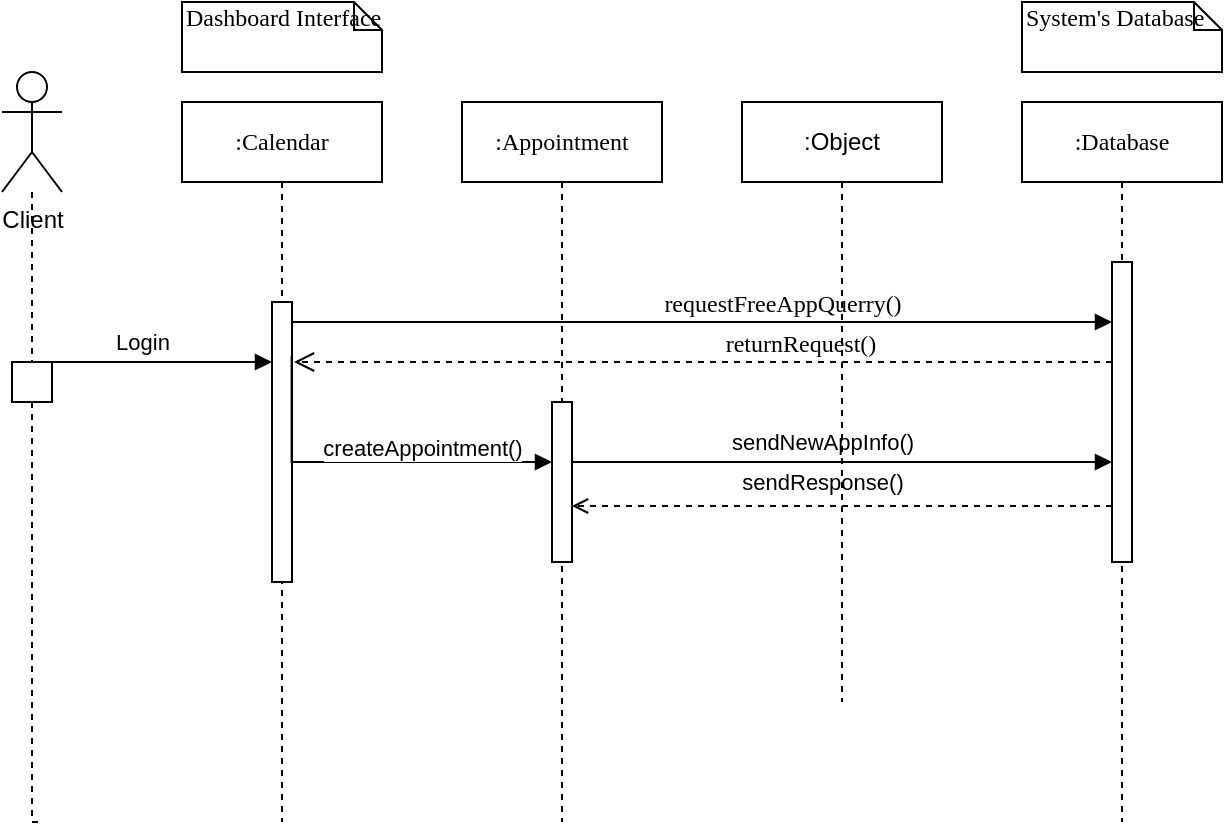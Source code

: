 <mxfile version="13.1.0" type="github">
  <diagram name="Page-1" id="13e1069c-82ec-6db2-03f1-153e76fe0fe0">
    <mxGraphModel dx="782" dy="431" grid="1" gridSize="10" guides="1" tooltips="1" connect="1" arrows="1" fold="1" page="1" pageScale="1" pageWidth="1100" pageHeight="850" background="#ffffff" math="0" shadow="0">
      <root>
        <mxCell id="0" />
        <mxCell id="1" parent="0" />
        <mxCell id="7baba1c4bc27f4b0-2" value=":Appointment" style="shape=umlLifeline;perimeter=lifelinePerimeter;whiteSpace=wrap;html=1;container=1;collapsible=0;recursiveResize=0;outlineConnect=0;rounded=0;shadow=0;comic=0;labelBackgroundColor=none;strokeWidth=1;fontFamily=Verdana;fontSize=12;align=center;" parent="1" vertex="1">
          <mxGeometry x="240" y="80" width="100" height="360" as="geometry" />
        </mxCell>
        <mxCell id="0YD5rK6Hw0J9yhyDsVtD-12" value="" style="html=1;points=[];perimeter=orthogonalPerimeter;rounded=0;shadow=0;comic=0;labelBackgroundColor=none;strokeWidth=1;fontFamily=Verdana;fontSize=12;align=center;" parent="7baba1c4bc27f4b0-2" vertex="1">
          <mxGeometry x="45" y="150" width="10" height="80" as="geometry" />
        </mxCell>
        <mxCell id="7baba1c4bc27f4b0-5" value=":Database" style="shape=umlLifeline;perimeter=lifelinePerimeter;whiteSpace=wrap;html=1;container=1;collapsible=0;recursiveResize=0;outlineConnect=0;rounded=0;shadow=0;comic=0;labelBackgroundColor=none;strokeWidth=1;fontFamily=Verdana;fontSize=12;align=center;" parent="1" vertex="1">
          <mxGeometry x="520" y="80" width="100" height="360" as="geometry" />
        </mxCell>
        <mxCell id="7baba1c4bc27f4b0-19" value="" style="html=1;points=[];perimeter=orthogonalPerimeter;rounded=0;shadow=0;comic=0;labelBackgroundColor=none;strokeWidth=1;fontFamily=Verdana;fontSize=12;align=center;" parent="7baba1c4bc27f4b0-5" vertex="1">
          <mxGeometry x="45" y="80" width="10" height="150" as="geometry" />
        </mxCell>
        <mxCell id="7baba1c4bc27f4b0-8" value=":Calendar" style="shape=umlLifeline;perimeter=lifelinePerimeter;whiteSpace=wrap;html=1;container=1;collapsible=0;recursiveResize=0;outlineConnect=0;rounded=0;shadow=0;comic=0;labelBackgroundColor=none;strokeWidth=1;fontFamily=Verdana;fontSize=12;align=center;glass=0;" parent="1" vertex="1">
          <mxGeometry x="100" y="80" width="100" height="360" as="geometry" />
        </mxCell>
        <mxCell id="7baba1c4bc27f4b0-9" value="" style="html=1;points=[];perimeter=orthogonalPerimeter;rounded=0;shadow=0;comic=0;labelBackgroundColor=none;strokeWidth=1;fontFamily=Verdana;fontSize=12;align=center;" parent="7baba1c4bc27f4b0-8" vertex="1">
          <mxGeometry x="45" y="100" width="10" height="140" as="geometry" />
        </mxCell>
        <mxCell id="7baba1c4bc27f4b0-21" value="returnRequest()" style="html=1;verticalAlign=bottom;endArrow=open;dashed=1;endSize=8;labelBackgroundColor=none;fontFamily=Verdana;fontSize=12;edgeStyle=elbowEdgeStyle;elbow=vertical;" parent="1" source="7baba1c4bc27f4b0-19" edge="1">
          <mxGeometry x="-0.234" relative="1" as="geometry">
            <mxPoint x="156" y="210" as="targetPoint" />
            <Array as="points">
              <mxPoint x="440" y="210" />
              <mxPoint x="700" y="260" />
            </Array>
            <mxPoint as="offset" />
          </mxGeometry>
        </mxCell>
        <mxCell id="7baba1c4bc27f4b0-11" value="requestFreeAppQuerry()" style="html=1;verticalAlign=bottom;endArrow=block;labelBackgroundColor=none;fontFamily=Verdana;fontSize=12;edgeStyle=elbowEdgeStyle;elbow=vertical;" parent="1" source="7baba1c4bc27f4b0-9" target="7baba1c4bc27f4b0-19" edge="1">
          <mxGeometry x="0.927" y="-150" relative="1" as="geometry">
            <mxPoint x="220" y="190" as="sourcePoint" />
            <Array as="points">
              <mxPoint x="550" y="190" />
            </Array>
            <mxPoint x="-150" y="-150" as="offset" />
          </mxGeometry>
        </mxCell>
        <mxCell id="7baba1c4bc27f4b0-40" value="Dashboard Interface" style="shape=note;whiteSpace=wrap;html=1;size=14;verticalAlign=top;align=left;spacingTop=-6;rounded=0;shadow=0;comic=0;labelBackgroundColor=none;strokeWidth=1;fontFamily=Verdana;fontSize=12" parent="1" vertex="1">
          <mxGeometry x="100" y="30" width="100" height="35" as="geometry" />
        </mxCell>
        <mxCell id="7baba1c4bc27f4b0-44" value="System&#39;s Database" style="shape=note;whiteSpace=wrap;html=1;size=14;verticalAlign=top;align=left;spacingTop=-6;rounded=0;shadow=0;comic=0;labelBackgroundColor=none;strokeWidth=1;fontFamily=Verdana;fontSize=12" parent="1" vertex="1">
          <mxGeometry x="520" y="30" width="100" height="35" as="geometry" />
        </mxCell>
        <mxCell id="0YD5rK6Hw0J9yhyDsVtD-5" value="" style="edgeStyle=orthogonalEdgeStyle;rounded=0;orthogonalLoop=1;jettySize=auto;html=1;endArrow=none;endFill=0;dashed=1;" parent="1" source="L6Z3Xez7cxgLfyGLih7J-13" edge="1">
          <mxGeometry relative="1" as="geometry">
            <mxPoint x="30" y="440" as="targetPoint" />
            <Array as="points">
              <mxPoint x="25" y="440" />
            </Array>
          </mxGeometry>
        </mxCell>
        <mxCell id="0YD5rK6Hw0J9yhyDsVtD-1" value="Client" style="shape=umlActor;verticalLabelPosition=bottom;labelBackgroundColor=#ffffff;verticalAlign=top;html=1;" parent="1" vertex="1">
          <mxGeometry x="10" y="65" width="30" height="60" as="geometry" />
        </mxCell>
        <mxCell id="0YD5rK6Hw0J9yhyDsVtD-10" value="" style="endArrow=block;startArrow=none;endFill=1;startFill=0;html=1;" parent="1" target="7baba1c4bc27f4b0-9" edge="1">
          <mxGeometry width="160" relative="1" as="geometry">
            <mxPoint x="30" y="210" as="sourcePoint" />
            <mxPoint x="140" y="220" as="targetPoint" />
            <Array as="points">
              <mxPoint x="110" y="210" />
            </Array>
          </mxGeometry>
        </mxCell>
        <mxCell id="0YD5rK6Hw0J9yhyDsVtD-11" value="Login" style="edgeLabel;html=1;align=center;verticalAlign=middle;resizable=0;points=[];" parent="0YD5rK6Hw0J9yhyDsVtD-10" vertex="1" connectable="0">
          <mxGeometry x="-0.29" relative="1" as="geometry">
            <mxPoint x="9" y="-10" as="offset" />
          </mxGeometry>
        </mxCell>
        <mxCell id="0YD5rK6Hw0J9yhyDsVtD-16" style="edgeStyle=orthogonalEdgeStyle;rounded=0;orthogonalLoop=1;jettySize=auto;html=1;startArrow=block;startFill=1;endArrow=none;endFill=0;entryX=0.98;entryY=0.195;entryDx=0;entryDy=0;entryPerimeter=0;" parent="1" source="0YD5rK6Hw0J9yhyDsVtD-12" target="7baba1c4bc27f4b0-9" edge="1">
          <mxGeometry relative="1" as="geometry">
            <mxPoint x="210" y="270" as="targetPoint" />
            <Array as="points">
              <mxPoint x="155" y="260" />
            </Array>
          </mxGeometry>
        </mxCell>
        <mxCell id="0YD5rK6Hw0J9yhyDsVtD-17" value="createAppointment()" style="edgeLabel;html=1;align=center;verticalAlign=middle;resizable=0;points=[];" parent="0YD5rK6Hw0J9yhyDsVtD-16" vertex="1" connectable="0">
          <mxGeometry x="0.932" y="87" relative="1" as="geometry">
            <mxPoint x="152.2" y="38.8" as="offset" />
          </mxGeometry>
        </mxCell>
        <mxCell id="0YD5rK6Hw0J9yhyDsVtD-18" style="edgeStyle=orthogonalEdgeStyle;rounded=0;orthogonalLoop=1;jettySize=auto;html=1;startArrow=none;startFill=0;endArrow=block;endFill=1;" parent="1" source="0YD5rK6Hw0J9yhyDsVtD-12" target="7baba1c4bc27f4b0-19" edge="1">
          <mxGeometry relative="1" as="geometry">
            <Array as="points">
              <mxPoint x="340" y="260" />
              <mxPoint x="340" y="260" />
            </Array>
          </mxGeometry>
        </mxCell>
        <mxCell id="0YD5rK6Hw0J9yhyDsVtD-19" value="sendNewAppInfo()" style="edgeLabel;html=1;align=center;verticalAlign=middle;resizable=0;points=[];" parent="0YD5rK6Hw0J9yhyDsVtD-18" vertex="1" connectable="0">
          <mxGeometry x="0.279" y="38" relative="1" as="geometry">
            <mxPoint x="-48" y="28" as="offset" />
          </mxGeometry>
        </mxCell>
        <mxCell id="0YD5rK6Hw0J9yhyDsVtD-20" style="edgeStyle=orthogonalEdgeStyle;rounded=0;orthogonalLoop=1;jettySize=auto;html=1;startArrow=none;startFill=0;endArrow=open;endFill=0;dashed=1;" parent="1" source="7baba1c4bc27f4b0-19" edge="1">
          <mxGeometry relative="1" as="geometry">
            <mxPoint x="295" y="282" as="targetPoint" />
            <Array as="points">
              <mxPoint x="340" y="282" />
              <mxPoint x="340" y="282" />
            </Array>
          </mxGeometry>
        </mxCell>
        <mxCell id="0YD5rK6Hw0J9yhyDsVtD-21" value="sendResponse()" style="edgeLabel;html=1;align=center;verticalAlign=middle;resizable=0;points=[];" parent="0YD5rK6Hw0J9yhyDsVtD-20" vertex="1" connectable="0">
          <mxGeometry x="0.089" y="1" relative="1" as="geometry">
            <mxPoint x="2" y="-13" as="offset" />
          </mxGeometry>
        </mxCell>
        <mxCell id="L6Z3Xez7cxgLfyGLih7J-12" value=":Object" style="shape=umlLifeline;perimeter=lifelinePerimeter;whiteSpace=wrap;html=1;container=1;collapsible=0;recursiveResize=0;outlineConnect=0;" vertex="1" parent="1">
          <mxGeometry x="380" y="80" width="100" height="300" as="geometry" />
        </mxCell>
        <mxCell id="L6Z3Xez7cxgLfyGLih7J-13" value="" style="html=1;points=[];perimeter=orthogonalPerimeter;rounded=0;shadow=0;glass=0;comic=0;" vertex="1" parent="1">
          <mxGeometry x="15" y="210" width="20" height="20" as="geometry" />
        </mxCell>
        <mxCell id="L6Z3Xez7cxgLfyGLih7J-14" value="" style="edgeStyle=orthogonalEdgeStyle;rounded=0;orthogonalLoop=1;jettySize=auto;html=1;endArrow=none;endFill=0;dashed=1;" edge="1" parent="1" source="0YD5rK6Hw0J9yhyDsVtD-1" target="L6Z3Xez7cxgLfyGLih7J-13">
          <mxGeometry relative="1" as="geometry">
            <mxPoint x="30" y="440" as="targetPoint" />
            <Array as="points" />
            <mxPoint x="30" y="125" as="sourcePoint" />
          </mxGeometry>
        </mxCell>
      </root>
    </mxGraphModel>
  </diagram>
</mxfile>
